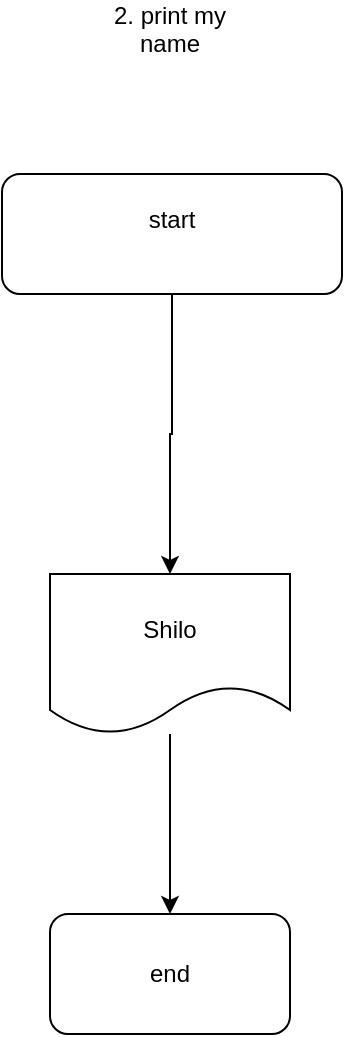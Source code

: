 <mxfile version="24.6.4" type="device">
  <diagram id="9eF06tDySmSrEnwJd4Oo" name="Page-1">
    <mxGraphModel dx="2074" dy="1098" grid="1" gridSize="10" guides="1" tooltips="1" connect="1" arrows="1" fold="1" page="1" pageScale="1" pageWidth="827" pageHeight="1169" math="0" shadow="0">
      <root>
        <mxCell id="0" />
        <mxCell id="1" parent="0" />
        <mxCell id="9uoFucoCzwH20X6F0iPq-8" value="" style="edgeStyle=orthogonalEdgeStyle;rounded=0;orthogonalLoop=1;jettySize=auto;html=1;entryX=0.5;entryY=0;entryDx=0;entryDy=0;" edge="1" parent="1" source="9uoFucoCzwH20X6F0iPq-1" target="9uoFucoCzwH20X6F0iPq-6">
          <mxGeometry relative="1" as="geometry">
            <mxPoint x="414" y="270" as="targetPoint" />
          </mxGeometry>
        </mxCell>
        <mxCell id="9uoFucoCzwH20X6F0iPq-1" value="start&lt;div&gt;&lt;br&gt;&lt;/div&gt;" style="rounded=1;whiteSpace=wrap;html=1;" vertex="1" parent="1">
          <mxGeometry x="330" y="140" width="170" height="60" as="geometry" />
        </mxCell>
        <mxCell id="9uoFucoCzwH20X6F0iPq-5" value="2. print my name&lt;div&gt;&lt;br&gt;&lt;/div&gt;" style="text;html=1;align=center;verticalAlign=middle;whiteSpace=wrap;rounded=0;" vertex="1" parent="1">
          <mxGeometry x="384" y="60" width="60" height="30" as="geometry" />
        </mxCell>
        <mxCell id="9uoFucoCzwH20X6F0iPq-12" value="" style="edgeStyle=orthogonalEdgeStyle;rounded=0;orthogonalLoop=1;jettySize=auto;html=1;" edge="1" parent="1" source="9uoFucoCzwH20X6F0iPq-6" target="9uoFucoCzwH20X6F0iPq-11">
          <mxGeometry relative="1" as="geometry" />
        </mxCell>
        <mxCell id="9uoFucoCzwH20X6F0iPq-6" value="Shilo" style="shape=document;whiteSpace=wrap;html=1;boundedLbl=1;" vertex="1" parent="1">
          <mxGeometry x="354" y="340" width="120" height="80" as="geometry" />
        </mxCell>
        <mxCell id="9uoFucoCzwH20X6F0iPq-11" value="end" style="rounded=1;whiteSpace=wrap;html=1;" vertex="1" parent="1">
          <mxGeometry x="354" y="510" width="120" height="60" as="geometry" />
        </mxCell>
      </root>
    </mxGraphModel>
  </diagram>
</mxfile>
